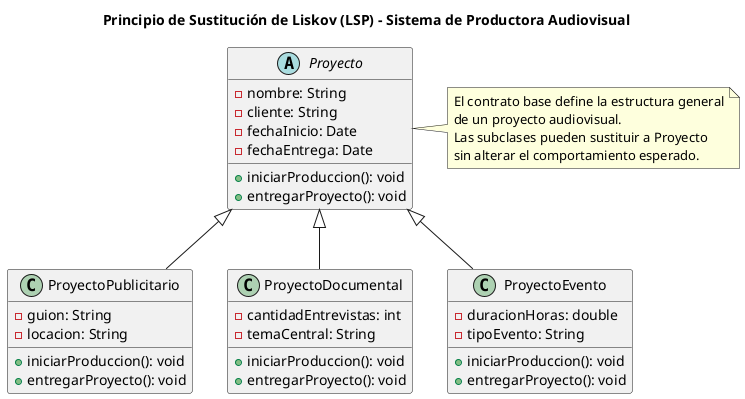 @startuml
title Principio de Sustitución de Liskov (LSP) - Sistema de Productora Audiovisual

' Clase base
abstract class Proyecto {
  - nombre: String
  - cliente: String
  - fechaInicio: Date
  - fechaEntrega: Date
  + iniciarProduccion(): void
  + entregarProyecto(): void
}

' Subclases que extienden Proyecto
class ProyectoPublicitario {
  - guion: String
  - locacion: String
  + iniciarProduccion(): void
  + entregarProyecto(): void
}

class ProyectoDocumental {
  - cantidadEntrevistas: int
  - temaCentral: String
  + iniciarProduccion(): void
  + entregarProyecto(): void
}

class ProyectoEvento {
  - duracionHoras: double
  - tipoEvento: String
  + iniciarProduccion(): void
  + entregarProyecto(): void
}

Proyecto <|-- ProyectoPublicitario
Proyecto <|-- ProyectoDocumental
Proyecto <|-- ProyectoEvento

note right of Proyecto
El contrato base define la estructura general
de un proyecto audiovisual.
Las subclases pueden sustituir a Proyecto
sin alterar el comportamiento esperado.
end note

@enduml
